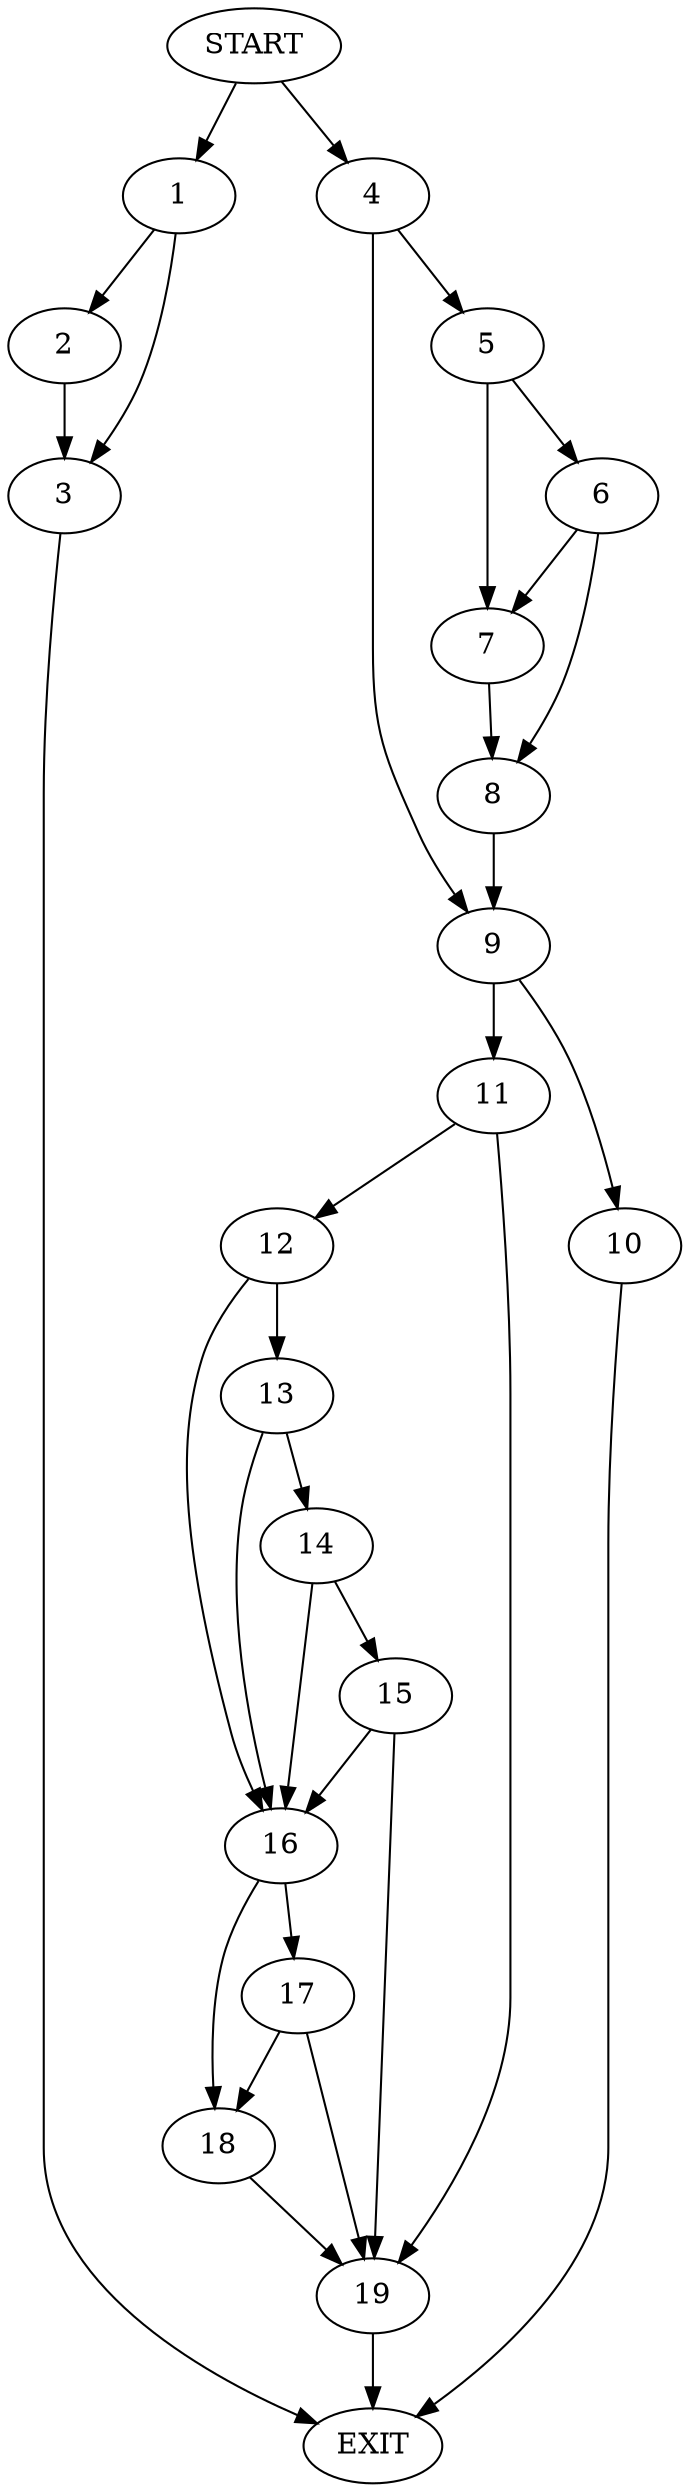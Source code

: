 digraph { 
0 [label="START"];
1;
2;
3;
4;
5;
6;
7;
8;
9;
10;
11;
12;
13;
14;
15;
16;
17;
18;
19;
20[label="EXIT"];
0 -> 1;
0 -> 4;
1 -> 2;
1 -> 3;
2 -> 3;
3 -> 20;
4 -> 5;
4 -> 9;
5 -> 6;
5 -> 7;
6 -> 8;
6 -> 7;
7 -> 8;
8 -> 9;
9 -> 10;
9 -> 11;
10 -> 20;
11 -> 12;
11 -> 19;
12 -> 16;
12 -> 13;
13 -> 16;
13 -> 14;
14 -> 16;
14 -> 15;
15 -> 16;
15 -> 19;
16 -> 18;
16 -> 17;
17 -> 18;
17 -> 19;
18 -> 19;
19 -> 20;
}